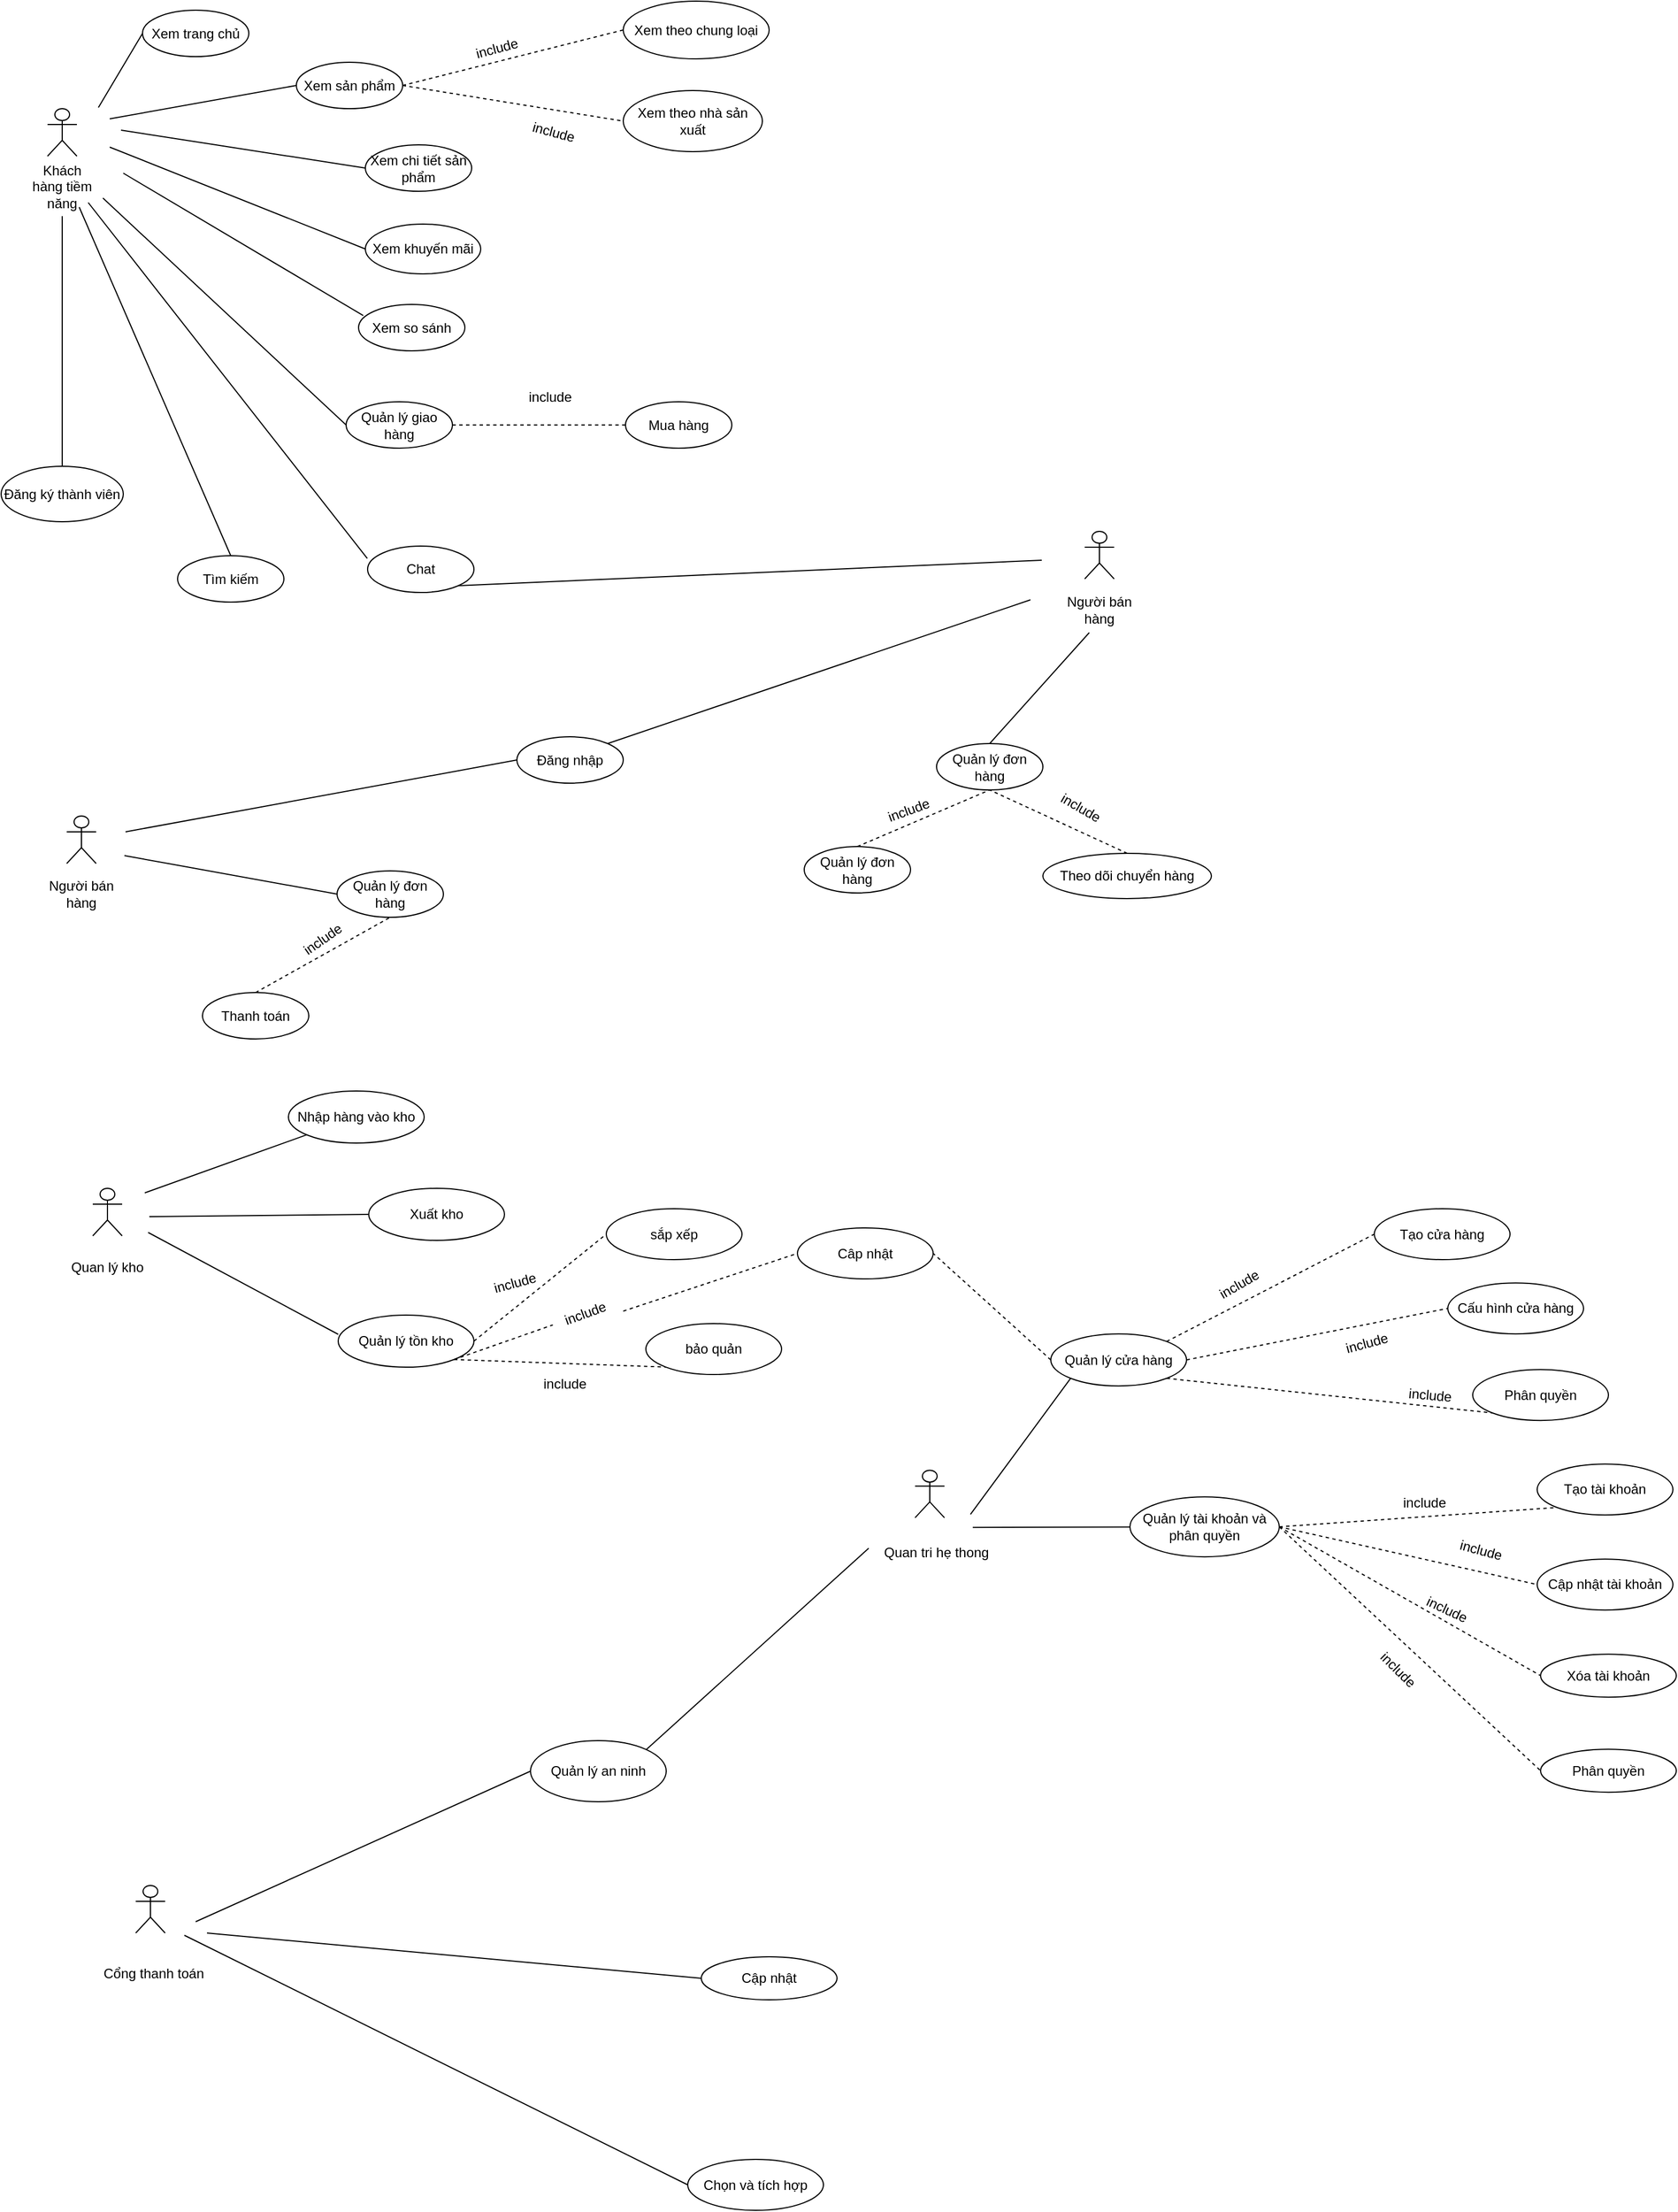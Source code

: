 <mxfile version="24.2.3" type="github">
  <diagram name="Trang-1" id="mjab6ADfAxwIbhP81gIm">
    <mxGraphModel dx="1737" dy="2010" grid="0" gridSize="10" guides="1" tooltips="1" connect="1" arrows="1" fold="1" page="1" pageScale="1" pageWidth="1654" pageHeight="2336" math="0" shadow="0">
      <root>
        <object label="" id="0">
          <mxCell />
        </object>
        <mxCell id="1" parent="0" />
        <object label="Actor" id="of0kRLde1mflrW6ySoam-1">
          <mxCell style="shape=umlActor;verticalLabelPosition=bottom;verticalAlign=top;html=1;outlineConnect=0;overflow=hidden;noLabel=1;" parent="1" vertex="1">
            <mxGeometry x="122" y="1059" width="26" height="42" as="geometry" />
          </mxCell>
        </object>
        <mxCell id="of0kRLde1mflrW6ySoam-7" value="Quan lý kho" style="text;html=1;align=center;verticalAlign=middle;whiteSpace=wrap;rounded=0;" parent="1" vertex="1">
          <mxGeometry x="82" y="1114" width="106" height="30" as="geometry" />
        </mxCell>
        <mxCell id="of0kRLde1mflrW6ySoam-8" value="" style="endArrow=none;html=1;rounded=0;" parent="1" target="of0kRLde1mflrW6ySoam-9" edge="1">
          <mxGeometry width="50" height="50" relative="1" as="geometry">
            <mxPoint x="168" y="1063" as="sourcePoint" />
            <mxPoint x="239" y="1012" as="targetPoint" />
          </mxGeometry>
        </mxCell>
        <mxCell id="of0kRLde1mflrW6ySoam-9" value="Nhập hàng vào kho" style="ellipse;whiteSpace=wrap;html=1;" parent="1" vertex="1">
          <mxGeometry x="295" y="973" width="120" height="46" as="geometry" />
        </mxCell>
        <mxCell id="of0kRLde1mflrW6ySoam-10" value="" style="endArrow=none;html=1;rounded=0;entryX=0;entryY=0.5;entryDx=0;entryDy=0;" parent="1" target="of0kRLde1mflrW6ySoam-11" edge="1">
          <mxGeometry width="50" height="50" relative="1" as="geometry">
            <mxPoint x="172" y="1084" as="sourcePoint" />
            <mxPoint x="318" y="1103" as="targetPoint" />
          </mxGeometry>
        </mxCell>
        <mxCell id="of0kRLde1mflrW6ySoam-11" value="Xuất kho" style="ellipse;whiteSpace=wrap;html=1;" parent="1" vertex="1">
          <mxGeometry x="366" y="1059" width="120" height="46" as="geometry" />
        </mxCell>
        <mxCell id="of0kRLde1mflrW6ySoam-13" value="" style="endArrow=none;html=1;rounded=0;" parent="1" edge="1">
          <mxGeometry width="50" height="50" relative="1" as="geometry">
            <mxPoint x="171" y="1098" as="sourcePoint" />
            <mxPoint x="339" y="1188" as="targetPoint" />
          </mxGeometry>
        </mxCell>
        <mxCell id="of0kRLde1mflrW6ySoam-14" value="Quản lý tồn kho" style="ellipse;whiteSpace=wrap;html=1;" parent="1" vertex="1">
          <mxGeometry x="339" y="1171" width="120" height="46" as="geometry" />
        </mxCell>
        <mxCell id="of0kRLde1mflrW6ySoam-16" value="" style="endArrow=none;dashed=1;html=1;rounded=0;exitX=1.062;exitY=0.878;exitDx=0;exitDy=0;entryX=0;entryY=0.5;entryDx=0;entryDy=0;exitPerimeter=0;" parent="1" source="of0kRLde1mflrW6ySoam-25" target="of0kRLde1mflrW6ySoam-92" edge="1">
          <mxGeometry width="50" height="50" relative="1" as="geometry">
            <mxPoint x="415" y="1271" as="sourcePoint" />
            <mxPoint x="579.552" y="1401.017" as="targetPoint" />
            <Array as="points" />
          </mxGeometry>
        </mxCell>
        <mxCell id="of0kRLde1mflrW6ySoam-18" value="" style="endArrow=none;dashed=1;html=1;rounded=0;exitX=1;exitY=0.5;exitDx=0;exitDy=0;entryX=0;entryY=0.5;entryDx=0;entryDy=0;" parent="1" source="of0kRLde1mflrW6ySoam-14" target="of0kRLde1mflrW6ySoam-19" edge="1">
          <mxGeometry width="50" height="50" relative="1" as="geometry">
            <mxPoint x="467" y="1219" as="sourcePoint" />
            <mxPoint x="540" y="1219" as="targetPoint" />
            <Array as="points" />
          </mxGeometry>
        </mxCell>
        <mxCell id="of0kRLde1mflrW6ySoam-19" value="sắp xếp" style="ellipse;whiteSpace=wrap;html=1;" parent="1" vertex="1">
          <mxGeometry x="576" y="1077" width="120" height="45" as="geometry" />
        </mxCell>
        <mxCell id="of0kRLde1mflrW6ySoam-20" value="" style="endArrow=none;dashed=1;html=1;rounded=0;exitX=1;exitY=1;exitDx=0;exitDy=0;entryX=0;entryY=1;entryDx=0;entryDy=0;" parent="1" source="of0kRLde1mflrW6ySoam-14" target="of0kRLde1mflrW6ySoam-21" edge="1">
          <mxGeometry width="50" height="50" relative="1" as="geometry">
            <mxPoint x="424.24" y="1277.002" as="sourcePoint" />
            <mxPoint x="490" y="1350.98" as="targetPoint" />
            <Array as="points" />
          </mxGeometry>
        </mxCell>
        <mxCell id="of0kRLde1mflrW6ySoam-21" value="bảo quản" style="ellipse;whiteSpace=wrap;html=1;" parent="1" vertex="1">
          <mxGeometry x="611" y="1178.5" width="120" height="45" as="geometry" />
        </mxCell>
        <mxCell id="of0kRLde1mflrW6ySoam-23" value="include" style="text;html=1;align=center;verticalAlign=middle;resizable=0;points=[];autosize=1;strokeColor=none;fillColor=none;rotation=-15;" parent="1" vertex="1">
          <mxGeometry x="465" y="1130" width="59" height="26" as="geometry" />
        </mxCell>
        <mxCell id="of0kRLde1mflrW6ySoam-26" value="include" style="text;html=1;align=center;verticalAlign=middle;resizable=0;points=[];autosize=1;strokeColor=none;fillColor=none;rotation=0;" parent="1" vertex="1">
          <mxGeometry x="509" y="1219.09" width="59" height="26" as="geometry" />
        </mxCell>
        <object label="Actor" id="of0kRLde1mflrW6ySoam-27">
          <mxCell style="shape=umlActor;verticalLabelPosition=bottom;verticalAlign=top;html=1;outlineConnect=0;overflow=hidden;noLabel=1;" parent="1" vertex="1">
            <mxGeometry x="849" y="1308.09" width="26" height="42" as="geometry" />
          </mxCell>
        </object>
        <mxCell id="of0kRLde1mflrW6ySoam-28" value="Quan tri hẹ thong" style="text;html=1;align=center;verticalAlign=middle;whiteSpace=wrap;rounded=0;" parent="1" vertex="1">
          <mxGeometry x="815" y="1365.59" width="106" height="30" as="geometry" />
        </mxCell>
        <mxCell id="of0kRLde1mflrW6ySoam-29" value="" style="endArrow=none;html=1;rounded=0;" parent="1" target="of0kRLde1mflrW6ySoam-30" edge="1">
          <mxGeometry width="50" height="50" relative="1" as="geometry">
            <mxPoint x="900" y="1358.59" as="sourcePoint" />
            <mxPoint x="966" y="1261.09" as="targetPoint" />
          </mxGeometry>
        </mxCell>
        <mxCell id="of0kRLde1mflrW6ySoam-30" value="Quản lý tài khoản và phân quyền" style="ellipse;whiteSpace=wrap;html=1;" parent="1" vertex="1">
          <mxGeometry x="1039" y="1331.59" width="132" height="53" as="geometry" />
        </mxCell>
        <mxCell id="of0kRLde1mflrW6ySoam-33" value="" style="endArrow=none;html=1;rounded=0;entryX=0;entryY=1;entryDx=0;entryDy=0;" parent="1" target="of0kRLde1mflrW6ySoam-34" edge="1">
          <mxGeometry width="50" height="50" relative="1" as="geometry">
            <mxPoint x="898" y="1347.09" as="sourcePoint" />
            <mxPoint x="1066" y="1437.09" as="targetPoint" />
          </mxGeometry>
        </mxCell>
        <mxCell id="of0kRLde1mflrW6ySoam-34" value="Quản lý cửa hàng" style="ellipse;whiteSpace=wrap;html=1;" parent="1" vertex="1">
          <mxGeometry x="969" y="1187.59" width="120" height="46" as="geometry" />
        </mxCell>
        <mxCell id="of0kRLde1mflrW6ySoam-35" value="" style="endArrow=none;dashed=1;html=1;rounded=0;exitX=1;exitY=0;exitDx=0;exitDy=0;entryX=0;entryY=0.5;entryDx=0;entryDy=0;" parent="1" source="of0kRLde1mflrW6ySoam-34" target="of0kRLde1mflrW6ySoam-36" edge="1">
          <mxGeometry width="50" height="50" relative="1" as="geometry">
            <mxPoint x="1142" y="1520.09" as="sourcePoint" />
            <mxPoint x="1208.574" y="1124.0" as="targetPoint" />
            <Array as="points" />
          </mxGeometry>
        </mxCell>
        <mxCell id="of0kRLde1mflrW6ySoam-36" value="Tạo cửa hàng" style="ellipse;whiteSpace=wrap;html=1;" parent="1" vertex="1">
          <mxGeometry x="1255" y="1077" width="120" height="45" as="geometry" />
        </mxCell>
        <mxCell id="of0kRLde1mflrW6ySoam-37" value="" style="endArrow=none;dashed=1;html=1;rounded=0;exitX=1;exitY=0.5;exitDx=0;exitDy=0;entryX=0;entryY=0.5;entryDx=0;entryDy=0;" parent="1" source="of0kRLde1mflrW6ySoam-34" target="of0kRLde1mflrW6ySoam-38" edge="1">
          <mxGeometry width="50" height="50" relative="1" as="geometry">
            <mxPoint x="1194" y="1468.09" as="sourcePoint" />
            <mxPoint x="1267" y="1468.09" as="targetPoint" />
            <Array as="points" />
          </mxGeometry>
        </mxCell>
        <mxCell id="of0kRLde1mflrW6ySoam-38" value="Cấu hình cửa hàng" style="ellipse;whiteSpace=wrap;html=1;" parent="1" vertex="1">
          <mxGeometry x="1320" y="1142.59" width="120" height="45" as="geometry" />
        </mxCell>
        <mxCell id="of0kRLde1mflrW6ySoam-39" value="" style="endArrow=none;dashed=1;html=1;rounded=0;exitX=1;exitY=1;exitDx=0;exitDy=0;entryX=0;entryY=1;entryDx=0;entryDy=0;" parent="1" source="of0kRLde1mflrW6ySoam-34" target="of0kRLde1mflrW6ySoam-40" edge="1">
          <mxGeometry width="50" height="50" relative="1" as="geometry">
            <mxPoint x="1151.24" y="1526.092" as="sourcePoint" />
            <mxPoint x="1217" y="1600.07" as="targetPoint" />
            <Array as="points" />
          </mxGeometry>
        </mxCell>
        <mxCell id="of0kRLde1mflrW6ySoam-40" value="Phân quyền" style="ellipse;whiteSpace=wrap;html=1;" parent="1" vertex="1">
          <mxGeometry x="1342" y="1219.09" width="120" height="45" as="geometry" />
        </mxCell>
        <mxCell id="of0kRLde1mflrW6ySoam-41" value="include" style="text;html=1;align=center;verticalAlign=middle;resizable=0;points=[];autosize=1;strokeColor=none;fillColor=none;rotation=45;" parent="1" vertex="1">
          <mxGeometry x="1246" y="1470.59" width="59" height="26" as="geometry" />
        </mxCell>
        <mxCell id="of0kRLde1mflrW6ySoam-42" value="include" style="text;html=1;align=center;verticalAlign=middle;resizable=0;points=[];autosize=1;strokeColor=none;fillColor=none;rotation=0;" parent="1" vertex="1">
          <mxGeometry x="1269" y="1324.09" width="59" height="26" as="geometry" />
        </mxCell>
        <mxCell id="of0kRLde1mflrW6ySoam-43" value="include" style="text;html=1;align=center;verticalAlign=middle;resizable=0;points=[];autosize=1;strokeColor=none;fillColor=none;rotation=25;" parent="1" vertex="1">
          <mxGeometry x="1289" y="1417.59" width="59" height="26" as="geometry" />
        </mxCell>
        <mxCell id="of0kRLde1mflrW6ySoam-46" value="" style="endArrow=none;dashed=1;html=1;rounded=0;exitX=1;exitY=0.5;exitDx=0;exitDy=0;entryX=0;entryY=1;entryDx=0;entryDy=0;" parent="1" source="of0kRLde1mflrW6ySoam-30" target="of0kRLde1mflrW6ySoam-47" edge="1">
          <mxGeometry width="50" height="50" relative="1" as="geometry">
            <mxPoint x="1111" y="1482.09" as="sourcePoint" />
            <mxPoint x="1241" y="1194.09" as="targetPoint" />
          </mxGeometry>
        </mxCell>
        <mxCell id="of0kRLde1mflrW6ySoam-47" value="Tạo tài khoản" style="ellipse;whiteSpace=wrap;html=1;" parent="1" vertex="1">
          <mxGeometry x="1399" y="1302.59" width="120" height="45" as="geometry" />
        </mxCell>
        <mxCell id="of0kRLde1mflrW6ySoam-49" value="Cập nhật tài khoản" style="ellipse;whiteSpace=wrap;html=1;" parent="1" vertex="1">
          <mxGeometry x="1399" y="1386.59" width="120" height="45" as="geometry" />
        </mxCell>
        <mxCell id="of0kRLde1mflrW6ySoam-50" value="" style="endArrow=none;dashed=1;html=1;rounded=0;exitX=1;exitY=0.5;exitDx=0;exitDy=0;entryX=0;entryY=0.5;entryDx=0;entryDy=0;" parent="1" source="of0kRLde1mflrW6ySoam-30" target="of0kRLde1mflrW6ySoam-51" edge="1">
          <mxGeometry width="50" height="50" relative="1" as="geometry">
            <mxPoint x="1277" y="1323.09" as="sourcePoint" />
            <mxPoint x="1376" y="1275.09" as="targetPoint" />
          </mxGeometry>
        </mxCell>
        <mxCell id="of0kRLde1mflrW6ySoam-51" value="Xóa tài khoản" style="ellipse;whiteSpace=wrap;html=1;" parent="1" vertex="1">
          <mxGeometry x="1402" y="1470.59" width="120" height="38" as="geometry" />
        </mxCell>
        <mxCell id="of0kRLde1mflrW6ySoam-52" value="" style="endArrow=none;dashed=1;html=1;rounded=0;entryX=0;entryY=0.5;entryDx=0;entryDy=0;exitX=1;exitY=0.5;exitDx=0;exitDy=0;" parent="1" source="of0kRLde1mflrW6ySoam-30" target="of0kRLde1mflrW6ySoam-53" edge="1">
          <mxGeometry width="50" height="50" relative="1" as="geometry">
            <mxPoint x="1118.995" y="1253.999" as="sourcePoint" />
            <mxPoint x="1382.04" y="1330.09" as="targetPoint" />
          </mxGeometry>
        </mxCell>
        <mxCell id="of0kRLde1mflrW6ySoam-53" value="Phân quyền" style="ellipse;whiteSpace=wrap;html=1;" parent="1" vertex="1">
          <mxGeometry x="1402" y="1554.59" width="120" height="38" as="geometry" />
        </mxCell>
        <mxCell id="of0kRLde1mflrW6ySoam-54" value="include" style="text;html=1;align=center;verticalAlign=middle;resizable=0;points=[];autosize=1;strokeColor=none;fillColor=none;rotation=-30;" parent="1" vertex="1">
          <mxGeometry x="1105.999" y="1130.592" width="59" height="26" as="geometry" />
        </mxCell>
        <mxCell id="of0kRLde1mflrW6ySoam-55" value="include" style="text;html=1;align=center;verticalAlign=middle;resizable=0;points=[];autosize=1;strokeColor=none;fillColor=none;rotation=-15;" parent="1" vertex="1">
          <mxGeometry x="1218.999" y="1182.592" width="59" height="26" as="geometry" />
        </mxCell>
        <mxCell id="of0kRLde1mflrW6ySoam-56" value="include" style="text;html=1;align=center;verticalAlign=middle;resizable=0;points=[];autosize=1;strokeColor=none;fillColor=none;rotation=5;" parent="1" vertex="1">
          <mxGeometry x="1274.999" y="1228.592" width="59" height="26" as="geometry" />
        </mxCell>
        <mxCell id="of0kRLde1mflrW6ySoam-58" value="include" style="text;html=1;align=center;verticalAlign=middle;resizable=0;points=[];autosize=1;strokeColor=none;fillColor=none;rotation=15;" parent="1" vertex="1">
          <mxGeometry x="1319.999" y="1365.592" width="59" height="26" as="geometry" />
        </mxCell>
        <object label="Actor" id="of0kRLde1mflrW6ySoam-59">
          <mxCell style="shape=umlActor;verticalLabelPosition=bottom;verticalAlign=top;html=1;outlineConnect=0;overflow=hidden;noLabel=1;" parent="1" vertex="1">
            <mxGeometry x="160" y="1675" width="26" height="42" as="geometry" />
          </mxCell>
        </object>
        <mxCell id="of0kRLde1mflrW6ySoam-60" value="Cổng thanh toán" style="text;html=1;align=center;verticalAlign=middle;whiteSpace=wrap;rounded=0;" parent="1" vertex="1">
          <mxGeometry x="123" y="1738" width="106" height="30" as="geometry" />
        </mxCell>
        <mxCell id="of0kRLde1mflrW6ySoam-61" value="" style="endArrow=none;html=1;rounded=0;entryX=0;entryY=0.5;entryDx=0;entryDy=0;" parent="1" target="of0kRLde1mflrW6ySoam-75" edge="1">
          <mxGeometry width="50" height="50" relative="1" as="geometry">
            <mxPoint x="203" y="1719" as="sourcePoint" />
            <mxPoint x="336" y="1696.5" as="targetPoint" />
          </mxGeometry>
        </mxCell>
        <mxCell id="of0kRLde1mflrW6ySoam-75" value="Chọn và tích hợp" style="ellipse;whiteSpace=wrap;html=1;" parent="1" vertex="1">
          <mxGeometry x="648" y="1917" width="120" height="45" as="geometry" />
        </mxCell>
        <mxCell id="of0kRLde1mflrW6ySoam-77" value="Quản lý an ninh" style="ellipse;whiteSpace=wrap;html=1;" parent="1" vertex="1">
          <mxGeometry x="509" y="1547" width="120" height="54" as="geometry" />
        </mxCell>
        <mxCell id="of0kRLde1mflrW6ySoam-79" value="Cập nhật" style="ellipse;whiteSpace=wrap;html=1;" parent="1" vertex="1">
          <mxGeometry x="660" y="1738" width="120" height="38" as="geometry" />
        </mxCell>
        <mxCell id="of0kRLde1mflrW6ySoam-88" value="" style="endArrow=none;html=1;rounded=0;entryX=0;entryY=0.5;entryDx=0;entryDy=0;" parent="1" target="of0kRLde1mflrW6ySoam-77" edge="1">
          <mxGeometry width="50" height="50" relative="1" as="geometry">
            <mxPoint x="213" y="1707" as="sourcePoint" />
            <mxPoint x="385" y="1653" as="targetPoint" />
          </mxGeometry>
        </mxCell>
        <mxCell id="of0kRLde1mflrW6ySoam-89" value="" style="endArrow=none;html=1;rounded=0;entryX=0;entryY=0.5;entryDx=0;entryDy=0;" parent="1" target="of0kRLde1mflrW6ySoam-79" edge="1">
          <mxGeometry width="50" height="50" relative="1" as="geometry">
            <mxPoint x="223" y="1717" as="sourcePoint" />
            <mxPoint x="395" y="1663" as="targetPoint" />
          </mxGeometry>
        </mxCell>
        <mxCell id="of0kRLde1mflrW6ySoam-91" value="" style="endArrow=none;dashed=1;html=1;rounded=0;entryX=1;entryY=0.5;entryDx=0;entryDy=0;exitX=0;exitY=0.5;exitDx=0;exitDy=0;" parent="1" source="of0kRLde1mflrW6ySoam-34" target="of0kRLde1mflrW6ySoam-92" edge="1">
          <mxGeometry width="50" height="50" relative="1" as="geometry">
            <mxPoint x="1060" y="1448.59" as="sourcePoint" />
            <mxPoint x="887.0" y="1228.09" as="targetPoint" />
            <Array as="points" />
          </mxGeometry>
        </mxCell>
        <mxCell id="of0kRLde1mflrW6ySoam-92" value="Câp nhật" style="ellipse;whiteSpace=wrap;html=1;" parent="1" vertex="1">
          <mxGeometry x="745" y="1094" width="120" height="45" as="geometry" />
        </mxCell>
        <mxCell id="of0kRLde1mflrW6ySoam-95" value="" style="endArrow=none;dashed=1;html=1;rounded=0;exitX=1;exitY=0.5;exitDx=0;exitDy=0;entryX=0;entryY=0.5;entryDx=0;entryDy=0;" parent="1" source="of0kRLde1mflrW6ySoam-30" target="of0kRLde1mflrW6ySoam-49" edge="1">
          <mxGeometry width="50" height="50" relative="1" as="geometry">
            <mxPoint x="1161" y="1595.59" as="sourcePoint" />
            <mxPoint x="1400" y="1717.59" as="targetPoint" />
          </mxGeometry>
        </mxCell>
        <mxCell id="of0kRLde1mflrW6ySoam-96" value="" style="endArrow=none;html=1;rounded=0;exitX=1;exitY=0;exitDx=0;exitDy=0;" parent="1" source="of0kRLde1mflrW6ySoam-77" edge="1">
          <mxGeometry width="50" height="50" relative="1" as="geometry">
            <mxPoint x="803" y="1473" as="sourcePoint" />
            <mxPoint x="808" y="1377" as="targetPoint" />
          </mxGeometry>
        </mxCell>
        <mxCell id="L9WmnVAWlkFxwtyXZ8J0-1" value="" style="endArrow=none;dashed=1;html=1;rounded=0;exitX=1;exitY=1;exitDx=0;exitDy=0;entryX=0;entryY=0.5;entryDx=0;entryDy=0;" edge="1" parent="1" source="of0kRLde1mflrW6ySoam-14" target="of0kRLde1mflrW6ySoam-25">
          <mxGeometry width="50" height="50" relative="1" as="geometry">
            <mxPoint x="442" y="1210" as="sourcePoint" />
            <mxPoint x="745" y="1117" as="targetPoint" />
            <Array as="points" />
          </mxGeometry>
        </mxCell>
        <mxCell id="of0kRLde1mflrW6ySoam-25" value="include" style="text;html=1;align=center;verticalAlign=middle;resizable=0;points=[];autosize=1;strokeColor=none;fillColor=none;rotation=-20;" parent="1" vertex="1">
          <mxGeometry x="527" y="1156.59" width="59" height="26" as="geometry" />
        </mxCell>
        <object label="Actor" id="L9WmnVAWlkFxwtyXZ8J0-3">
          <mxCell style="shape=umlActor;verticalLabelPosition=bottom;verticalAlign=top;html=1;outlineConnect=0;overflow=hidden;noLabel=1;" vertex="1" parent="1">
            <mxGeometry x="82" y="105" width="26" height="42" as="geometry" />
          </mxCell>
        </object>
        <mxCell id="L9WmnVAWlkFxwtyXZ8J0-4" value="Xem trang chủ" style="ellipse;whiteSpace=wrap;html=1;" vertex="1" parent="1">
          <mxGeometry x="166" y="18" width="94" height="41" as="geometry" />
        </mxCell>
        <mxCell id="L9WmnVAWlkFxwtyXZ8J0-5" value="Xem sản phẩm" style="ellipse;whiteSpace=wrap;html=1;" vertex="1" parent="1">
          <mxGeometry x="302" y="64" width="94" height="41" as="geometry" />
        </mxCell>
        <mxCell id="L9WmnVAWlkFxwtyXZ8J0-6" value="Xem chi tiết sản phẩm" style="ellipse;whiteSpace=wrap;html=1;" vertex="1" parent="1">
          <mxGeometry x="363" y="137" width="94" height="41" as="geometry" />
        </mxCell>
        <mxCell id="L9WmnVAWlkFxwtyXZ8J0-7" value="Xem khuyến mãi" style="ellipse;whiteSpace=wrap;html=1;" vertex="1" parent="1">
          <mxGeometry x="363" y="207" width="102" height="44" as="geometry" />
        </mxCell>
        <mxCell id="L9WmnVAWlkFxwtyXZ8J0-8" value="Chat" style="ellipse;whiteSpace=wrap;html=1;" vertex="1" parent="1">
          <mxGeometry x="365" y="491.5" width="94" height="41" as="geometry" />
        </mxCell>
        <mxCell id="L9WmnVAWlkFxwtyXZ8J0-9" value="Mua hàng" style="ellipse;whiteSpace=wrap;html=1;" vertex="1" parent="1">
          <mxGeometry x="593" y="364" width="94" height="41" as="geometry" />
        </mxCell>
        <mxCell id="L9WmnVAWlkFxwtyXZ8J0-10" value="Quản lý giao hàng" style="ellipse;whiteSpace=wrap;html=1;" vertex="1" parent="1">
          <mxGeometry x="346" y="364" width="94" height="41" as="geometry" />
        </mxCell>
        <mxCell id="L9WmnVAWlkFxwtyXZ8J0-11" value="Xem so sánh" style="ellipse;whiteSpace=wrap;html=1;" vertex="1" parent="1">
          <mxGeometry x="357" y="278" width="94" height="41" as="geometry" />
        </mxCell>
        <mxCell id="L9WmnVAWlkFxwtyXZ8J0-12" value="Xem theo nhà sản xuất" style="ellipse;whiteSpace=wrap;html=1;" vertex="1" parent="1">
          <mxGeometry x="591" y="89" width="123" height="54" as="geometry" />
        </mxCell>
        <mxCell id="L9WmnVAWlkFxwtyXZ8J0-13" value="Tìm kiếm" style="ellipse;whiteSpace=wrap;html=1;" vertex="1" parent="1">
          <mxGeometry x="197" y="500" width="94" height="41" as="geometry" />
        </mxCell>
        <mxCell id="L9WmnVAWlkFxwtyXZ8J0-14" value="Xem theo chung loại" style="ellipse;whiteSpace=wrap;html=1;" vertex="1" parent="1">
          <mxGeometry x="591" y="10" width="129" height="51" as="geometry" />
        </mxCell>
        <mxCell id="L9WmnVAWlkFxwtyXZ8J0-15" value="Đăng ký thành viên" style="ellipse;whiteSpace=wrap;html=1;" vertex="1" parent="1">
          <mxGeometry x="41" y="421" width="108" height="49" as="geometry" />
        </mxCell>
        <mxCell id="L9WmnVAWlkFxwtyXZ8J0-17" value="" style="endArrow=none;dashed=1;html=1;rounded=0;exitX=1;exitY=0.5;exitDx=0;exitDy=0;entryX=0;entryY=0.5;entryDx=0;entryDy=0;" edge="1" parent="1" source="L9WmnVAWlkFxwtyXZ8J0-5" target="L9WmnVAWlkFxwtyXZ8J0-14">
          <mxGeometry width="50" height="50" relative="1" as="geometry">
            <mxPoint x="357" y="356" as="sourcePoint" />
            <mxPoint x="407" y="306" as="targetPoint" />
          </mxGeometry>
        </mxCell>
        <mxCell id="L9WmnVAWlkFxwtyXZ8J0-18" value="" style="endArrow=none;dashed=1;html=1;rounded=0;exitX=1;exitY=0.5;exitDx=0;exitDy=0;entryX=0;entryY=0.5;entryDx=0;entryDy=0;" edge="1" parent="1" source="L9WmnVAWlkFxwtyXZ8J0-5" target="L9WmnVAWlkFxwtyXZ8J0-12">
          <mxGeometry width="50" height="50" relative="1" as="geometry">
            <mxPoint x="406" y="95" as="sourcePoint" />
            <mxPoint x="601" y="41" as="targetPoint" />
          </mxGeometry>
        </mxCell>
        <mxCell id="L9WmnVAWlkFxwtyXZ8J0-19" value="" style="endArrow=none;html=1;rounded=0;entryX=0;entryY=0.5;entryDx=0;entryDy=0;" edge="1" parent="1" target="L9WmnVAWlkFxwtyXZ8J0-4">
          <mxGeometry width="50" height="50" relative="1" as="geometry">
            <mxPoint x="127" y="104" as="sourcePoint" />
            <mxPoint x="407" y="306" as="targetPoint" />
          </mxGeometry>
        </mxCell>
        <mxCell id="L9WmnVAWlkFxwtyXZ8J0-20" value="" style="endArrow=none;html=1;rounded=0;entryX=0;entryY=0.5;entryDx=0;entryDy=0;" edge="1" parent="1" target="L9WmnVAWlkFxwtyXZ8J0-5">
          <mxGeometry width="50" height="50" relative="1" as="geometry">
            <mxPoint x="137" y="114" as="sourcePoint" />
            <mxPoint x="176" y="49" as="targetPoint" />
          </mxGeometry>
        </mxCell>
        <mxCell id="L9WmnVAWlkFxwtyXZ8J0-21" value="" style="endArrow=none;html=1;rounded=0;entryX=0;entryY=0.5;entryDx=0;entryDy=0;" edge="1" parent="1" target="L9WmnVAWlkFxwtyXZ8J0-6">
          <mxGeometry width="50" height="50" relative="1" as="geometry">
            <mxPoint x="147" y="124" as="sourcePoint" />
            <mxPoint x="312" y="95" as="targetPoint" />
          </mxGeometry>
        </mxCell>
        <mxCell id="L9WmnVAWlkFxwtyXZ8J0-22" value="" style="endArrow=none;html=1;rounded=0;entryX=0;entryY=0.5;entryDx=0;entryDy=0;" edge="1" parent="1" target="L9WmnVAWlkFxwtyXZ8J0-7">
          <mxGeometry width="50" height="50" relative="1" as="geometry">
            <mxPoint x="137" y="139" as="sourcePoint" />
            <mxPoint x="373" y="168" as="targetPoint" />
          </mxGeometry>
        </mxCell>
        <mxCell id="L9WmnVAWlkFxwtyXZ8J0-23" value="" style="endArrow=none;html=1;rounded=0;entryX=0.044;entryY=0.24;entryDx=0;entryDy=0;entryPerimeter=0;" edge="1" parent="1" target="L9WmnVAWlkFxwtyXZ8J0-11">
          <mxGeometry width="50" height="50" relative="1" as="geometry">
            <mxPoint x="149" y="162" as="sourcePoint" />
            <mxPoint x="373" y="238" as="targetPoint" />
          </mxGeometry>
        </mxCell>
        <mxCell id="L9WmnVAWlkFxwtyXZ8J0-24" value="" style="endArrow=none;html=1;rounded=0;entryX=0;entryY=0.5;entryDx=0;entryDy=0;" edge="1" parent="1" target="L9WmnVAWlkFxwtyXZ8J0-10">
          <mxGeometry width="50" height="50" relative="1" as="geometry">
            <mxPoint x="131" y="184" as="sourcePoint" />
            <mxPoint x="371" y="298" as="targetPoint" />
          </mxGeometry>
        </mxCell>
        <mxCell id="L9WmnVAWlkFxwtyXZ8J0-25" value="" style="endArrow=none;html=1;rounded=0;entryX=-0.003;entryY=0.268;entryDx=0;entryDy=0;entryPerimeter=0;" edge="1" parent="1" target="L9WmnVAWlkFxwtyXZ8J0-8">
          <mxGeometry width="50" height="50" relative="1" as="geometry">
            <mxPoint x="118" y="188" as="sourcePoint" />
            <mxPoint x="356" y="395" as="targetPoint" />
          </mxGeometry>
        </mxCell>
        <mxCell id="L9WmnVAWlkFxwtyXZ8J0-26" value="" style="endArrow=none;html=1;rounded=0;entryX=0.5;entryY=0;entryDx=0;entryDy=0;" edge="1" parent="1" target="L9WmnVAWlkFxwtyXZ8J0-15">
          <mxGeometry width="50" height="50" relative="1" as="geometry">
            <mxPoint x="95" y="200" as="sourcePoint" />
            <mxPoint x="312" y="491" as="targetPoint" />
          </mxGeometry>
        </mxCell>
        <mxCell id="L9WmnVAWlkFxwtyXZ8J0-27" value="" style="endArrow=none;dashed=1;html=1;rounded=0;exitX=1;exitY=0.5;exitDx=0;exitDy=0;entryX=0;entryY=0.5;entryDx=0;entryDy=0;" edge="1" parent="1" source="L9WmnVAWlkFxwtyXZ8J0-10" target="L9WmnVAWlkFxwtyXZ8J0-9">
          <mxGeometry width="50" height="50" relative="1" as="geometry">
            <mxPoint x="357" y="356" as="sourcePoint" />
            <mxPoint x="407" y="306" as="targetPoint" />
          </mxGeometry>
        </mxCell>
        <mxCell id="L9WmnVAWlkFxwtyXZ8J0-28" value="" style="endArrow=none;html=1;rounded=0;entryX=0.5;entryY=0;entryDx=0;entryDy=0;" edge="1" parent="1" target="L9WmnVAWlkFxwtyXZ8J0-13">
          <mxGeometry width="50" height="50" relative="1" as="geometry">
            <mxPoint x="110" y="192" as="sourcePoint" />
            <mxPoint x="225" y="484" as="targetPoint" />
          </mxGeometry>
        </mxCell>
        <mxCell id="L9WmnVAWlkFxwtyXZ8J0-29" value="Khách hàng tiềm năng" style="text;html=1;align=center;verticalAlign=middle;whiteSpace=wrap;rounded=0;" vertex="1" parent="1">
          <mxGeometry x="65" y="159" width="60" height="30" as="geometry" />
        </mxCell>
        <object label="Actor" id="L9WmnVAWlkFxwtyXZ8J0-30">
          <mxCell style="shape=umlActor;verticalLabelPosition=bottom;verticalAlign=top;html=1;outlineConnect=0;overflow=hidden;noLabel=1;" vertex="1" parent="1">
            <mxGeometry x="999" y="478.5" width="26" height="42" as="geometry" />
          </mxCell>
        </object>
        <mxCell id="L9WmnVAWlkFxwtyXZ8J0-31" value="Người bán hàng" style="text;html=1;align=center;verticalAlign=middle;whiteSpace=wrap;rounded=0;" vertex="1" parent="1">
          <mxGeometry x="982" y="532.5" width="60" height="30" as="geometry" />
        </mxCell>
        <mxCell id="L9WmnVAWlkFxwtyXZ8J0-32" value="" style="endArrow=none;html=1;rounded=0;exitX=1;exitY=1;exitDx=0;exitDy=0;" edge="1" parent="1" source="L9WmnVAWlkFxwtyXZ8J0-8">
          <mxGeometry width="50" height="50" relative="1" as="geometry">
            <mxPoint x="450" y="478.5" as="sourcePoint" />
            <mxPoint x="961" y="504" as="targetPoint" />
          </mxGeometry>
        </mxCell>
        <mxCell id="L9WmnVAWlkFxwtyXZ8J0-33" value="" style="endArrow=none;html=1;rounded=0;exitX=1;exitY=0;exitDx=0;exitDy=0;" edge="1" parent="1" source="L9WmnVAWlkFxwtyXZ8J0-34">
          <mxGeometry width="50" height="50" relative="1" as="geometry">
            <mxPoint x="585" y="650" as="sourcePoint" />
            <mxPoint x="951" y="539" as="targetPoint" />
          </mxGeometry>
        </mxCell>
        <mxCell id="L9WmnVAWlkFxwtyXZ8J0-34" value="Đăng nhập" style="ellipse;whiteSpace=wrap;html=1;" vertex="1" parent="1">
          <mxGeometry x="497" y="660" width="94" height="41" as="geometry" />
        </mxCell>
        <object label="Actor" id="L9WmnVAWlkFxwtyXZ8J0-37">
          <mxCell style="shape=umlActor;verticalLabelPosition=bottom;verticalAlign=top;html=1;outlineConnect=0;overflow=hidden;noLabel=1;" vertex="1" parent="1">
            <mxGeometry x="99" y="730" width="26" height="42" as="geometry" />
          </mxCell>
        </object>
        <mxCell id="L9WmnVAWlkFxwtyXZ8J0-38" value="Người bán hàng" style="text;html=1;align=center;verticalAlign=middle;whiteSpace=wrap;rounded=0;" vertex="1" parent="1">
          <mxGeometry x="82" y="784" width="60" height="30" as="geometry" />
        </mxCell>
        <mxCell id="L9WmnVAWlkFxwtyXZ8J0-39" value="" style="endArrow=none;html=1;rounded=0;entryX=0;entryY=0.5;entryDx=0;entryDy=0;" edge="1" parent="1" target="L9WmnVAWlkFxwtyXZ8J0-34">
          <mxGeometry width="50" height="50" relative="1" as="geometry">
            <mxPoint x="151" y="744" as="sourcePoint" />
            <mxPoint x="260" y="615" as="targetPoint" />
          </mxGeometry>
        </mxCell>
        <mxCell id="L9WmnVAWlkFxwtyXZ8J0-40" value="" style="endArrow=none;html=1;rounded=0;entryX=0;entryY=0.5;entryDx=0;entryDy=0;" edge="1" parent="1" target="L9WmnVAWlkFxwtyXZ8J0-41">
          <mxGeometry width="50" height="50" relative="1" as="geometry">
            <mxPoint x="150" y="765" as="sourcePoint" />
            <mxPoint x="379" y="792" as="targetPoint" />
          </mxGeometry>
        </mxCell>
        <mxCell id="L9WmnVAWlkFxwtyXZ8J0-41" value="Quản lý đơn hàng" style="ellipse;whiteSpace=wrap;html=1;" vertex="1" parent="1">
          <mxGeometry x="338" y="778.5" width="94" height="41" as="geometry" />
        </mxCell>
        <mxCell id="L9WmnVAWlkFxwtyXZ8J0-42" value="" style="endArrow=none;dashed=1;html=1;rounded=0;entryX=0.5;entryY=1;entryDx=0;entryDy=0;exitX=0.5;exitY=0;exitDx=0;exitDy=0;" edge="1" parent="1" source="L9WmnVAWlkFxwtyXZ8J0-43" target="L9WmnVAWlkFxwtyXZ8J0-41">
          <mxGeometry width="50" height="50" relative="1" as="geometry">
            <mxPoint x="279" y="923" as="sourcePoint" />
            <mxPoint x="382" y="823" as="targetPoint" />
          </mxGeometry>
        </mxCell>
        <mxCell id="L9WmnVAWlkFxwtyXZ8J0-43" value="Thanh toán" style="ellipse;whiteSpace=wrap;html=1;" vertex="1" parent="1">
          <mxGeometry x="219" y="886" width="94" height="41" as="geometry" />
        </mxCell>
        <mxCell id="L9WmnVAWlkFxwtyXZ8J0-44" value="" style="endArrow=none;html=1;rounded=0;exitX=0.5;exitY=0;exitDx=0;exitDy=0;" edge="1" parent="1" source="L9WmnVAWlkFxwtyXZ8J0-45">
          <mxGeometry width="50" height="50" relative="1" as="geometry">
            <mxPoint x="894" y="673" as="sourcePoint" />
            <mxPoint x="1003" y="568" as="targetPoint" />
          </mxGeometry>
        </mxCell>
        <mxCell id="L9WmnVAWlkFxwtyXZ8J0-45" value="Quản lý đơn hàng" style="ellipse;whiteSpace=wrap;html=1;" vertex="1" parent="1">
          <mxGeometry x="868" y="666" width="94" height="41" as="geometry" />
        </mxCell>
        <mxCell id="L9WmnVAWlkFxwtyXZ8J0-46" value="" style="endArrow=none;dashed=1;html=1;rounded=0;entryX=0.5;entryY=1;entryDx=0;entryDy=0;exitX=0.5;exitY=0;exitDx=0;exitDy=0;" edge="1" parent="1" source="L9WmnVAWlkFxwtyXZ8J0-47" target="L9WmnVAWlkFxwtyXZ8J0-45">
          <mxGeometry width="50" height="50" relative="1" as="geometry">
            <mxPoint x="812" y="795" as="sourcePoint" />
            <mxPoint x="805" y="983" as="targetPoint" />
          </mxGeometry>
        </mxCell>
        <mxCell id="L9WmnVAWlkFxwtyXZ8J0-47" value="Quản lý đơn hàng" style="ellipse;whiteSpace=wrap;html=1;" vertex="1" parent="1">
          <mxGeometry x="751" y="757" width="94" height="41" as="geometry" />
        </mxCell>
        <mxCell id="L9WmnVAWlkFxwtyXZ8J0-48" value="" style="endArrow=none;dashed=1;html=1;rounded=0;entryX=0.5;entryY=1;entryDx=0;entryDy=0;exitX=0.5;exitY=0;exitDx=0;exitDy=0;" edge="1" source="L9WmnVAWlkFxwtyXZ8J0-49" parent="1" target="L9WmnVAWlkFxwtyXZ8J0-45">
          <mxGeometry width="50" height="50" relative="1" as="geometry">
            <mxPoint x="1145" y="776" as="sourcePoint" />
            <mxPoint x="1090" y="730" as="targetPoint" />
          </mxGeometry>
        </mxCell>
        <mxCell id="L9WmnVAWlkFxwtyXZ8J0-49" value="Theo dõi chuyển hàng" style="ellipse;whiteSpace=wrap;html=1;" vertex="1" parent="1">
          <mxGeometry x="962" y="763" width="149" height="40" as="geometry" />
        </mxCell>
        <mxCell id="L9WmnVAWlkFxwtyXZ8J0-50" value="include" style="text;html=1;align=center;verticalAlign=middle;resizable=0;points=[];autosize=1;strokeColor=none;fillColor=none;rotation=-15;" vertex="1" parent="1">
          <mxGeometry x="449.667" y="39.306" width="59" height="26" as="geometry" />
        </mxCell>
        <mxCell id="L9WmnVAWlkFxwtyXZ8J0-51" value="include" style="text;html=1;align=center;verticalAlign=middle;resizable=0;points=[];autosize=1;strokeColor=none;fillColor=none;rotation=15;" vertex="1" parent="1">
          <mxGeometry x="499.997" y="112.996" width="59" height="26" as="geometry" />
        </mxCell>
        <mxCell id="L9WmnVAWlkFxwtyXZ8J0-52" value="include" style="text;html=1;align=center;verticalAlign=middle;resizable=0;points=[];autosize=1;strokeColor=none;fillColor=none;rotation=0;" vertex="1" parent="1">
          <mxGeometry x="496.997" y="346.996" width="59" height="26" as="geometry" />
        </mxCell>
        <mxCell id="L9WmnVAWlkFxwtyXZ8J0-53" value="include" style="text;html=1;align=center;verticalAlign=middle;resizable=0;points=[];autosize=1;strokeColor=none;fillColor=none;rotation=-35;" vertex="1" parent="1">
          <mxGeometry x="295.997" y="825.996" width="59" height="26" as="geometry" />
        </mxCell>
        <mxCell id="L9WmnVAWlkFxwtyXZ8J0-54" value="include" style="text;html=1;align=center;verticalAlign=middle;resizable=0;points=[];autosize=1;strokeColor=none;fillColor=none;rotation=-20;" vertex="1" parent="1">
          <mxGeometry x="813.997" y="711.996" width="59" height="26" as="geometry" />
        </mxCell>
        <mxCell id="L9WmnVAWlkFxwtyXZ8J0-55" value="include" style="text;html=1;align=center;verticalAlign=middle;resizable=0;points=[];autosize=1;strokeColor=none;fillColor=none;rotation=30;" vertex="1" parent="1">
          <mxGeometry x="965.997" y="709.996" width="59" height="26" as="geometry" />
        </mxCell>
      </root>
    </mxGraphModel>
  </diagram>
</mxfile>
